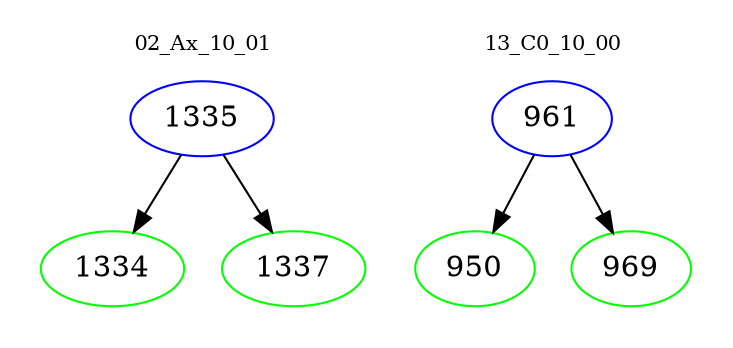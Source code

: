 digraph{
subgraph cluster_0 {
color = white
label = "02_Ax_10_01";
fontsize=10;
T0_1335 [label="1335", color="blue"]
T0_1335 -> T0_1334 [color="black"]
T0_1334 [label="1334", color="green"]
T0_1335 -> T0_1337 [color="black"]
T0_1337 [label="1337", color="green"]
}
subgraph cluster_1 {
color = white
label = "13_C0_10_00";
fontsize=10;
T1_961 [label="961", color="blue"]
T1_961 -> T1_950 [color="black"]
T1_950 [label="950", color="green"]
T1_961 -> T1_969 [color="black"]
T1_969 [label="969", color="green"]
}
}

